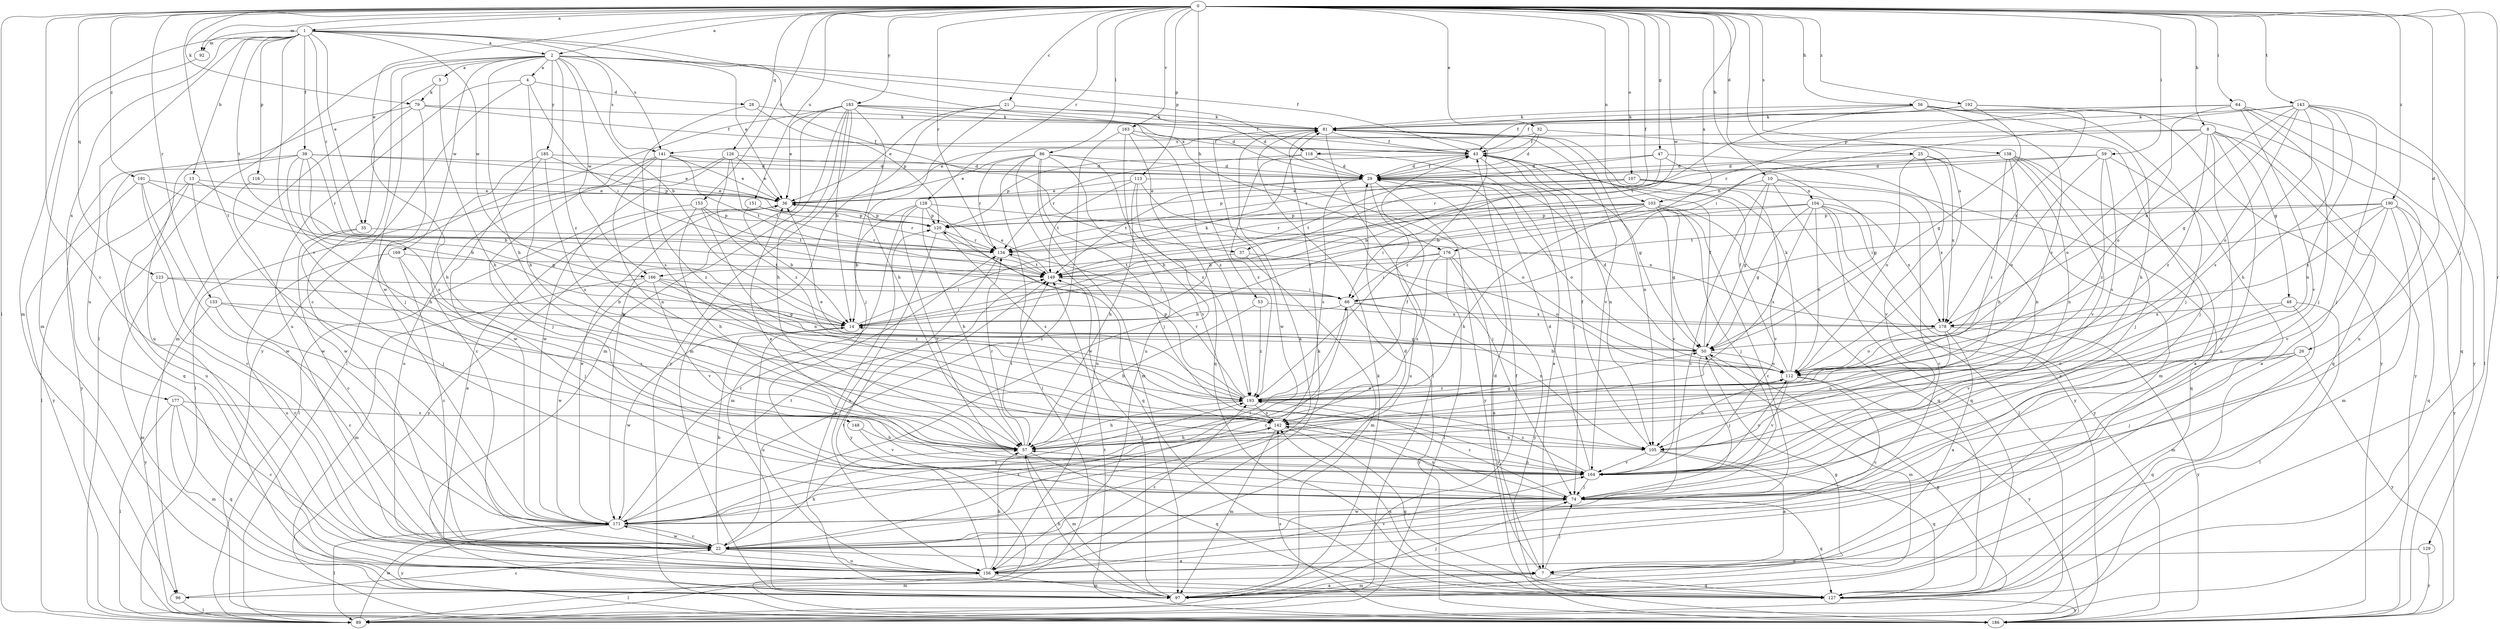 strict digraph  {
0;
1;
2;
4;
5;
7;
8;
10;
13;
14;
21;
22;
25;
26;
28;
29;
32;
35;
36;
37;
39;
43;
47;
48;
50;
53;
56;
57;
59;
64;
66;
74;
79;
81;
86;
89;
92;
96;
97;
103;
104;
105;
107;
112;
113;
116;
118;
120;
123;
126;
127;
128;
129;
133;
134;
138;
141;
142;
143;
148;
149;
151;
153;
156;
163;
164;
166;
169;
171;
176;
177;
178;
183;
185;
186;
190;
191;
192;
193;
0 -> 1  [label=a];
0 -> 2  [label=a];
0 -> 8  [label=b];
0 -> 10  [label=b];
0 -> 21  [label=c];
0 -> 22  [label=c];
0 -> 25  [label=d];
0 -> 26  [label=d];
0 -> 32  [label=e];
0 -> 35  [label=e];
0 -> 37  [label=f];
0 -> 47  [label=g];
0 -> 53  [label=h];
0 -> 56  [label=h];
0 -> 59  [label=i];
0 -> 64  [label=i];
0 -> 74  [label=j];
0 -> 79  [label=k];
0 -> 86  [label=l];
0 -> 89  [label=l];
0 -> 92  [label=m];
0 -> 103  [label=n];
0 -> 107  [label=o];
0 -> 112  [label=o];
0 -> 113  [label=p];
0 -> 123  [label=q];
0 -> 126  [label=q];
0 -> 128  [label=r];
0 -> 129  [label=r];
0 -> 133  [label=r];
0 -> 134  [label=r];
0 -> 138  [label=s];
0 -> 143  [label=t];
0 -> 148  [label=t];
0 -> 151  [label=u];
0 -> 153  [label=u];
0 -> 163  [label=v];
0 -> 166  [label=w];
0 -> 176  [label=x];
0 -> 183  [label=y];
0 -> 190  [label=z];
0 -> 191  [label=z];
0 -> 192  [label=z];
1 -> 2  [label=a];
1 -> 13  [label=b];
1 -> 35  [label=e];
1 -> 37  [label=f];
1 -> 39  [label=f];
1 -> 92  [label=m];
1 -> 96  [label=m];
1 -> 116  [label=p];
1 -> 134  [label=r];
1 -> 141  [label=s];
1 -> 149  [label=t];
1 -> 156  [label=u];
1 -> 164  [label=v];
1 -> 166  [label=w];
1 -> 176  [label=x];
1 -> 177  [label=x];
2 -> 4  [label=a];
2 -> 5  [label=a];
2 -> 14  [label=b];
2 -> 22  [label=c];
2 -> 36  [label=e];
2 -> 43  [label=f];
2 -> 57  [label=h];
2 -> 89  [label=l];
2 -> 118  [label=p];
2 -> 141  [label=s];
2 -> 166  [label=w];
2 -> 169  [label=w];
2 -> 171  [label=w];
2 -> 185  [label=y];
2 -> 193  [label=z];
4 -> 28  [label=d];
4 -> 57  [label=h];
4 -> 66  [label=i];
4 -> 156  [label=u];
4 -> 186  [label=y];
5 -> 57  [label=h];
5 -> 79  [label=k];
5 -> 96  [label=m];
7 -> 29  [label=d];
7 -> 74  [label=j];
7 -> 96  [label=m];
7 -> 97  [label=m];
7 -> 127  [label=q];
8 -> 22  [label=c];
8 -> 48  [label=g];
8 -> 112  [label=o];
8 -> 118  [label=p];
8 -> 127  [label=q];
8 -> 141  [label=s];
8 -> 156  [label=u];
8 -> 186  [label=y];
8 -> 193  [label=z];
10 -> 22  [label=c];
10 -> 50  [label=g];
10 -> 103  [label=n];
10 -> 104  [label=n];
10 -> 127  [label=q];
10 -> 186  [label=y];
13 -> 36  [label=e];
13 -> 50  [label=g];
13 -> 89  [label=l];
13 -> 156  [label=u];
13 -> 171  [label=w];
14 -> 50  [label=g];
14 -> 81  [label=k];
14 -> 156  [label=u];
14 -> 171  [label=w];
21 -> 29  [label=d];
21 -> 36  [label=e];
21 -> 57  [label=h];
21 -> 81  [label=k];
21 -> 97  [label=m];
22 -> 7  [label=a];
22 -> 14  [label=b];
22 -> 57  [label=h];
22 -> 81  [label=k];
22 -> 156  [label=u];
22 -> 171  [label=w];
25 -> 29  [label=d];
25 -> 97  [label=m];
25 -> 112  [label=o];
25 -> 164  [label=v];
25 -> 178  [label=x];
26 -> 74  [label=j];
26 -> 112  [label=o];
26 -> 127  [label=q];
26 -> 186  [label=y];
26 -> 193  [label=z];
28 -> 81  [label=k];
28 -> 120  [label=p];
28 -> 142  [label=s];
29 -> 36  [label=e];
29 -> 43  [label=f];
29 -> 112  [label=o];
29 -> 142  [label=s];
29 -> 149  [label=t];
29 -> 156  [label=u];
29 -> 186  [label=y];
32 -> 29  [label=d];
32 -> 36  [label=e];
32 -> 43  [label=f];
32 -> 74  [label=j];
35 -> 22  [label=c];
35 -> 74  [label=j];
35 -> 134  [label=r];
36 -> 120  [label=p];
36 -> 186  [label=y];
37 -> 97  [label=m];
37 -> 112  [label=o];
37 -> 149  [label=t];
39 -> 14  [label=b];
39 -> 29  [label=d];
39 -> 36  [label=e];
39 -> 57  [label=h];
39 -> 127  [label=q];
39 -> 134  [label=r];
39 -> 142  [label=s];
39 -> 186  [label=y];
43 -> 29  [label=d];
43 -> 50  [label=g];
43 -> 74  [label=j];
43 -> 105  [label=n];
43 -> 120  [label=p];
47 -> 14  [label=b];
47 -> 29  [label=d];
47 -> 50  [label=g];
47 -> 105  [label=n];
47 -> 134  [label=r];
48 -> 89  [label=l];
48 -> 97  [label=m];
48 -> 164  [label=v];
48 -> 178  [label=x];
50 -> 29  [label=d];
50 -> 43  [label=f];
50 -> 74  [label=j];
50 -> 97  [label=m];
50 -> 112  [label=o];
53 -> 57  [label=h];
53 -> 178  [label=x];
53 -> 193  [label=z];
56 -> 43  [label=f];
56 -> 57  [label=h];
56 -> 74  [label=j];
56 -> 81  [label=k];
56 -> 149  [label=t];
56 -> 186  [label=y];
56 -> 193  [label=z];
57 -> 43  [label=f];
57 -> 97  [label=m];
57 -> 127  [label=q];
57 -> 134  [label=r];
57 -> 149  [label=t];
57 -> 164  [label=v];
59 -> 7  [label=a];
59 -> 29  [label=d];
59 -> 112  [label=o];
59 -> 134  [label=r];
59 -> 142  [label=s];
59 -> 193  [label=z];
64 -> 74  [label=j];
64 -> 81  [label=k];
64 -> 112  [label=o];
64 -> 127  [label=q];
64 -> 134  [label=r];
64 -> 164  [label=v];
64 -> 186  [label=y];
66 -> 14  [label=b];
66 -> 22  [label=c];
66 -> 105  [label=n];
66 -> 178  [label=x];
66 -> 186  [label=y];
74 -> 127  [label=q];
74 -> 142  [label=s];
74 -> 171  [label=w];
74 -> 193  [label=z];
79 -> 43  [label=f];
79 -> 57  [label=h];
79 -> 74  [label=j];
79 -> 81  [label=k];
79 -> 156  [label=u];
81 -> 43  [label=f];
81 -> 89  [label=l];
81 -> 105  [label=n];
81 -> 164  [label=v];
81 -> 171  [label=w];
81 -> 193  [label=z];
86 -> 29  [label=d];
86 -> 36  [label=e];
86 -> 74  [label=j];
86 -> 89  [label=l];
86 -> 97  [label=m];
86 -> 134  [label=r];
86 -> 156  [label=u];
86 -> 164  [label=v];
86 -> 193  [label=z];
89 -> 50  [label=g];
89 -> 81  [label=k];
89 -> 171  [label=w];
92 -> 97  [label=m];
96 -> 22  [label=c];
96 -> 89  [label=l];
97 -> 7  [label=a];
97 -> 43  [label=f];
97 -> 50  [label=g];
97 -> 57  [label=h];
97 -> 74  [label=j];
97 -> 149  [label=t];
103 -> 14  [label=b];
103 -> 22  [label=c];
103 -> 50  [label=g];
103 -> 57  [label=h];
103 -> 66  [label=i];
103 -> 74  [label=j];
103 -> 120  [label=p];
103 -> 127  [label=q];
103 -> 134  [label=r];
103 -> 164  [label=v];
104 -> 14  [label=b];
104 -> 50  [label=g];
104 -> 89  [label=l];
104 -> 112  [label=o];
104 -> 120  [label=p];
104 -> 127  [label=q];
104 -> 164  [label=v];
104 -> 178  [label=x];
104 -> 186  [label=y];
105 -> 7  [label=a];
105 -> 43  [label=f];
105 -> 127  [label=q];
105 -> 164  [label=v];
107 -> 22  [label=c];
107 -> 36  [label=e];
107 -> 120  [label=p];
107 -> 142  [label=s];
107 -> 149  [label=t];
107 -> 178  [label=x];
112 -> 14  [label=b];
112 -> 22  [label=c];
112 -> 43  [label=f];
112 -> 81  [label=k];
112 -> 105  [label=n];
112 -> 164  [label=v];
112 -> 186  [label=y];
112 -> 193  [label=z];
113 -> 36  [label=e];
113 -> 57  [label=h];
113 -> 74  [label=j];
113 -> 112  [label=o];
113 -> 149  [label=t];
113 -> 171  [label=w];
116 -> 36  [label=e];
116 -> 171  [label=w];
118 -> 7  [label=a];
118 -> 29  [label=d];
118 -> 134  [label=r];
118 -> 193  [label=z];
120 -> 134  [label=r];
120 -> 142  [label=s];
120 -> 156  [label=u];
123 -> 14  [label=b];
123 -> 22  [label=c];
123 -> 66  [label=i];
123 -> 97  [label=m];
126 -> 29  [label=d];
126 -> 36  [label=e];
126 -> 149  [label=t];
126 -> 156  [label=u];
126 -> 171  [label=w];
126 -> 193  [label=z];
127 -> 120  [label=p];
127 -> 142  [label=s];
127 -> 186  [label=y];
128 -> 14  [label=b];
128 -> 57  [label=h];
128 -> 97  [label=m];
128 -> 120  [label=p];
128 -> 127  [label=q];
128 -> 164  [label=v];
128 -> 178  [label=x];
129 -> 156  [label=u];
129 -> 186  [label=y];
133 -> 14  [label=b];
133 -> 22  [label=c];
133 -> 142  [label=s];
133 -> 186  [label=y];
134 -> 149  [label=t];
134 -> 186  [label=y];
138 -> 7  [label=a];
138 -> 14  [label=b];
138 -> 29  [label=d];
138 -> 57  [label=h];
138 -> 74  [label=j];
138 -> 105  [label=n];
138 -> 164  [label=v];
138 -> 193  [label=z];
141 -> 29  [label=d];
141 -> 36  [label=e];
141 -> 74  [label=j];
141 -> 89  [label=l];
141 -> 105  [label=n];
141 -> 149  [label=t];
141 -> 193  [label=z];
142 -> 50  [label=g];
142 -> 57  [label=h];
142 -> 97  [label=m];
142 -> 105  [label=n];
142 -> 127  [label=q];
143 -> 50  [label=g];
143 -> 57  [label=h];
143 -> 66  [label=i];
143 -> 74  [label=j];
143 -> 81  [label=k];
143 -> 89  [label=l];
143 -> 105  [label=n];
143 -> 112  [label=o];
143 -> 142  [label=s];
143 -> 178  [label=x];
148 -> 57  [label=h];
148 -> 164  [label=v];
149 -> 36  [label=e];
149 -> 66  [label=i];
151 -> 14  [label=b];
151 -> 120  [label=p];
151 -> 134  [label=r];
153 -> 57  [label=h];
153 -> 89  [label=l];
153 -> 105  [label=n];
153 -> 120  [label=p];
153 -> 149  [label=t];
156 -> 36  [label=e];
156 -> 57  [label=h];
156 -> 81  [label=k];
156 -> 89  [label=l];
156 -> 97  [label=m];
156 -> 149  [label=t];
156 -> 164  [label=v];
156 -> 193  [label=z];
163 -> 22  [label=c];
163 -> 43  [label=f];
163 -> 127  [label=q];
163 -> 156  [label=u];
163 -> 193  [label=z];
164 -> 29  [label=d];
164 -> 36  [label=e];
164 -> 57  [label=h];
164 -> 74  [label=j];
164 -> 112  [label=o];
164 -> 193  [label=z];
166 -> 50  [label=g];
166 -> 66  [label=i];
166 -> 97  [label=m];
166 -> 164  [label=v];
166 -> 171  [label=w];
166 -> 193  [label=z];
169 -> 22  [label=c];
169 -> 74  [label=j];
169 -> 149  [label=t];
169 -> 156  [label=u];
171 -> 22  [label=c];
171 -> 29  [label=d];
171 -> 36  [label=e];
171 -> 66  [label=i];
171 -> 89  [label=l];
171 -> 134  [label=r];
171 -> 142  [label=s];
171 -> 149  [label=t];
171 -> 186  [label=y];
171 -> 193  [label=z];
176 -> 7  [label=a];
176 -> 66  [label=i];
176 -> 89  [label=l];
176 -> 142  [label=s];
176 -> 149  [label=t];
176 -> 186  [label=y];
177 -> 22  [label=c];
177 -> 89  [label=l];
177 -> 97  [label=m];
177 -> 127  [label=q];
177 -> 142  [label=s];
178 -> 7  [label=a];
178 -> 105  [label=n];
178 -> 112  [label=o];
178 -> 186  [label=y];
183 -> 14  [label=b];
183 -> 29  [label=d];
183 -> 36  [label=e];
183 -> 43  [label=f];
183 -> 57  [label=h];
183 -> 74  [label=j];
183 -> 81  [label=k];
183 -> 89  [label=l];
183 -> 97  [label=m];
183 -> 171  [label=w];
183 -> 186  [label=y];
185 -> 22  [label=c];
185 -> 29  [label=d];
185 -> 120  [label=p];
185 -> 142  [label=s];
185 -> 171  [label=w];
186 -> 142  [label=s];
186 -> 149  [label=t];
190 -> 66  [label=i];
190 -> 97  [label=m];
190 -> 120  [label=p];
190 -> 127  [label=q];
190 -> 149  [label=t];
190 -> 164  [label=v];
190 -> 178  [label=x];
190 -> 186  [label=y];
191 -> 14  [label=b];
191 -> 22  [label=c];
191 -> 36  [label=e];
191 -> 171  [label=w];
191 -> 186  [label=y];
192 -> 43  [label=f];
192 -> 50  [label=g];
192 -> 81  [label=k];
192 -> 156  [label=u];
192 -> 178  [label=x];
193 -> 36  [label=e];
193 -> 57  [label=h];
193 -> 112  [label=o];
193 -> 120  [label=p];
193 -> 134  [label=r];
193 -> 142  [label=s];
}
